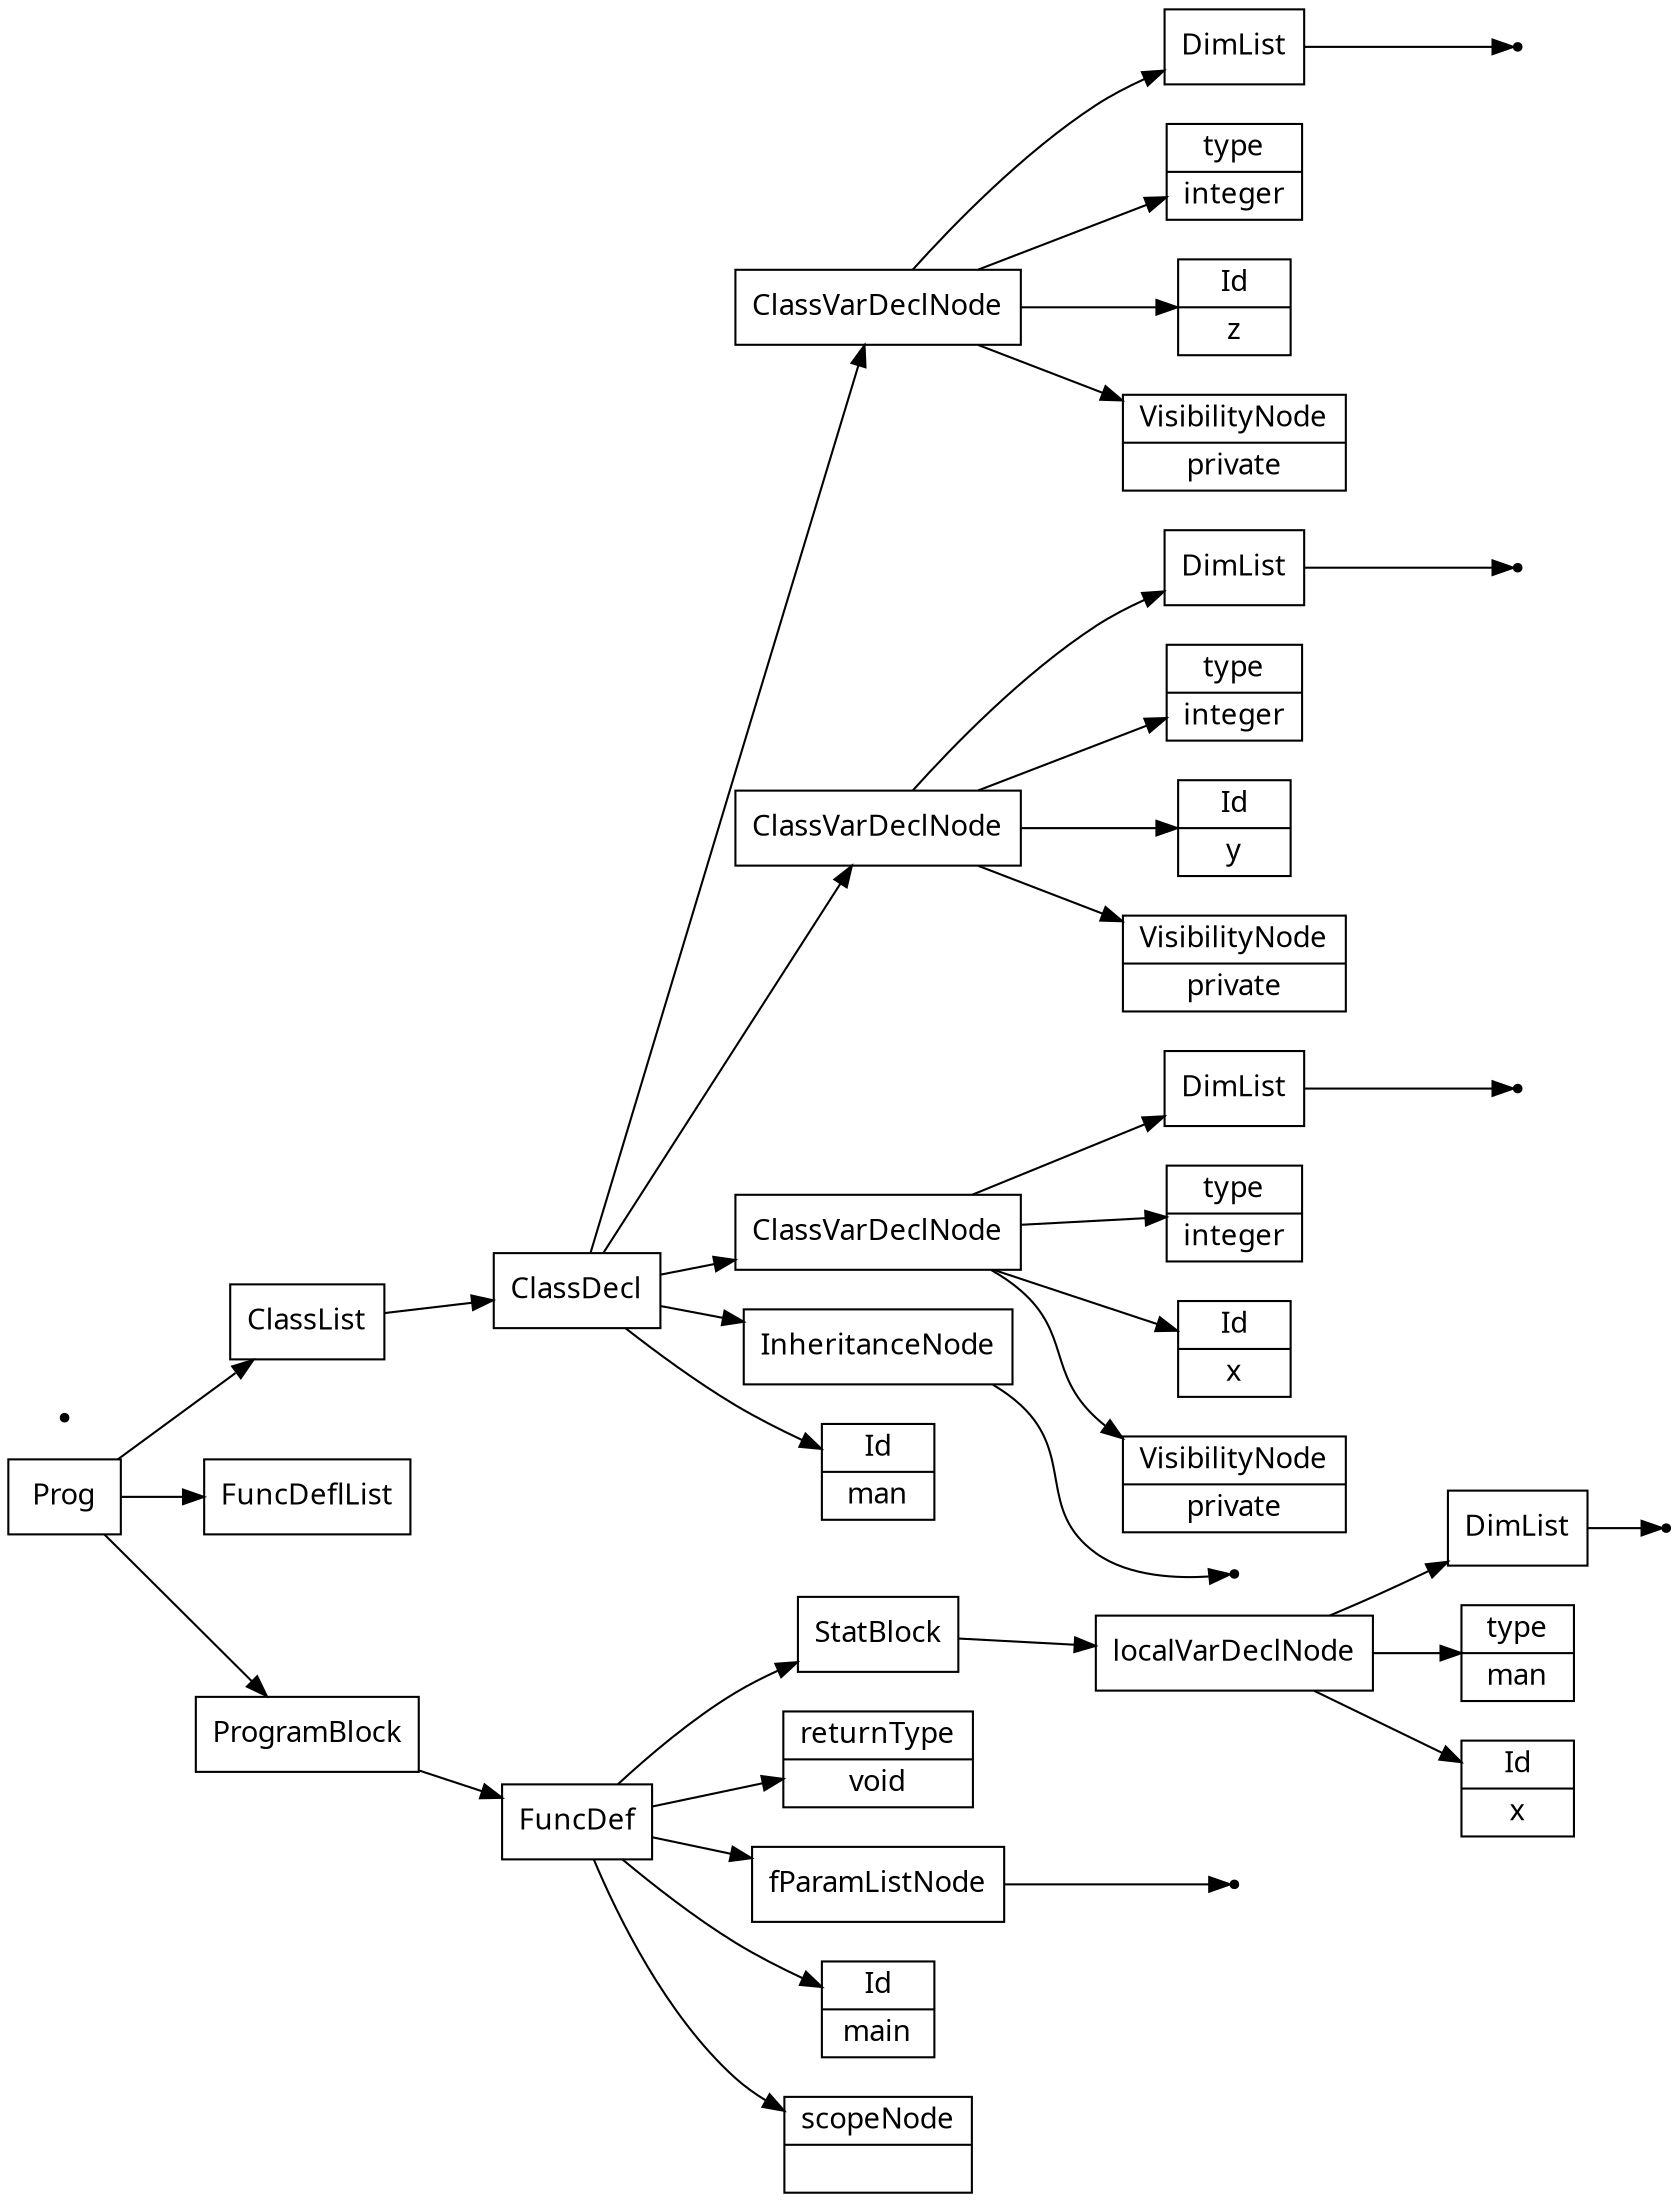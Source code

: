 digraph AST {
node [shape=record];
 node [fontname=Sans];charset="UTF-8" splines=true splines=spline rankdir =LR ordering="out"
1[label="scopeNode| "];
none3[shape="point"];
4[label="fParamListNode"];
4->none3;
5[label="returnType|void"];
7[label="Id|x"];
8[label="type|man"];
none10[shape="point"];
11[label="DimList"];
11->none10;
12[label="localVarDeclNode"];
12->11;
12->8;
12->7;
13[label="StatBlock"];
13->12;
14[label="FuncDef"];
0[label="Id|main"];
14->13;
14->5;
14->4;
14->0;
14->1;
15[label="Id|man"];
none17[shape="point"];
18[label="InheritanceNode"];
18->none17;
19[label="VisibilityNode|private"];
20[label="Id|x"];
21[label="type|integer"];
none23[shape="point"];
24[label="DimList"];
24->none23;
25[label="ClassVarDeclNode"];
25->24;
25->21;
25->20;
25->19;
26[label="VisibilityNode|private"];
27[label="Id|y"];
28[label="type|integer"];
none30[shape="point"];
31[label="DimList"];
31->none30;
32[label="ClassVarDeclNode"];
32->31;
32->28;
32->27;
32->26;
33[label="VisibilityNode|private"];
34[label="Id|z"];
35[label="type|integer"];
none37[shape="point"];
38[label="DimList"];
38->none37;
39[label="ClassVarDeclNode"];
39->38;
39->35;
39->34;
39->33;
40[label="ClassDecl"];
40->39;
40->32;
40->25;
40->18;
40->15;
41[label="ClassList"];
42[label="FuncDeflList"];
43[label="Prog"];
44[label="ProgramBlock"];
41->40;
44->14;
none45[shape="point"];
43->41;
43->42;
43->44;
}